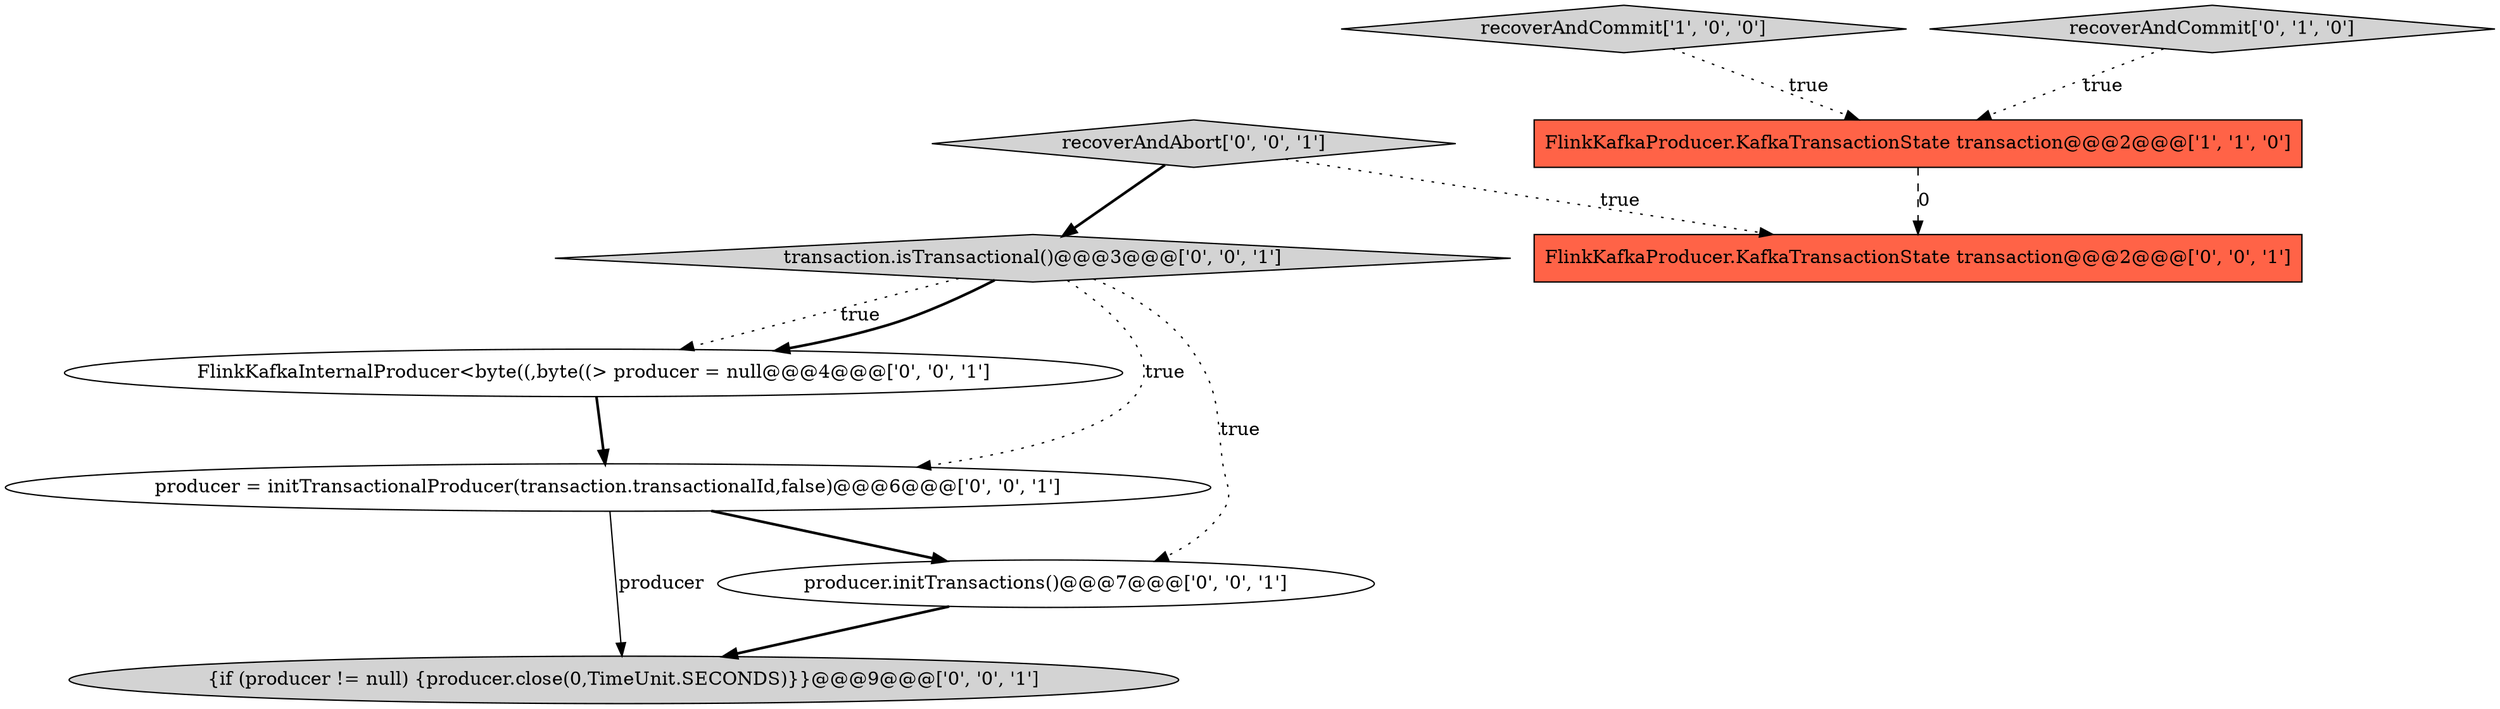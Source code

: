 digraph {
0 [style = filled, label = "FlinkKafkaProducer.KafkaTransactionState transaction@@@2@@@['1', '1', '0']", fillcolor = tomato, shape = box image = "AAA0AAABBB1BBB"];
1 [style = filled, label = "recoverAndCommit['1', '0', '0']", fillcolor = lightgray, shape = diamond image = "AAA0AAABBB1BBB"];
4 [style = filled, label = "FlinkKafkaInternalProducer<byte((,byte((> producer = null@@@4@@@['0', '0', '1']", fillcolor = white, shape = ellipse image = "AAA0AAABBB3BBB"];
8 [style = filled, label = "FlinkKafkaProducer.KafkaTransactionState transaction@@@2@@@['0', '0', '1']", fillcolor = tomato, shape = box image = "AAA0AAABBB3BBB"];
2 [style = filled, label = "recoverAndCommit['0', '1', '0']", fillcolor = lightgray, shape = diamond image = "AAA0AAABBB2BBB"];
6 [style = filled, label = "transaction.isTransactional()@@@3@@@['0', '0', '1']", fillcolor = lightgray, shape = diamond image = "AAA0AAABBB3BBB"];
5 [style = filled, label = "recoverAndAbort['0', '0', '1']", fillcolor = lightgray, shape = diamond image = "AAA0AAABBB3BBB"];
3 [style = filled, label = "{if (producer != null) {producer.close(0,TimeUnit.SECONDS)}}@@@9@@@['0', '0', '1']", fillcolor = lightgray, shape = ellipse image = "AAA0AAABBB3BBB"];
7 [style = filled, label = "producer.initTransactions()@@@7@@@['0', '0', '1']", fillcolor = white, shape = ellipse image = "AAA0AAABBB3BBB"];
9 [style = filled, label = "producer = initTransactionalProducer(transaction.transactionalId,false)@@@6@@@['0', '0', '1']", fillcolor = white, shape = ellipse image = "AAA0AAABBB3BBB"];
6->9 [style = dotted, label="true"];
5->8 [style = dotted, label="true"];
6->4 [style = dotted, label="true"];
1->0 [style = dotted, label="true"];
2->0 [style = dotted, label="true"];
6->4 [style = bold, label=""];
9->3 [style = solid, label="producer"];
4->9 [style = bold, label=""];
7->3 [style = bold, label=""];
0->8 [style = dashed, label="0"];
6->7 [style = dotted, label="true"];
5->6 [style = bold, label=""];
9->7 [style = bold, label=""];
}
